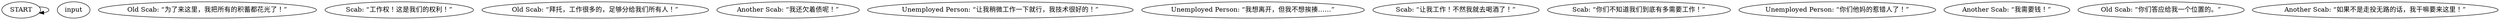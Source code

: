 # GATES / SCAB barks six
# a whole bunch of scab barks for a location somewhere
# ==================================================
digraph G {
	  0 [label="START"];
	  1 [label="input"];
	  2 [label="Old Scab: “为了来这里，我把所有的积蓄都花光了！”"];
	  3 [label="Scab: “工作权！这是我们的权利！”"];
	  4 [label="Old Scab: “拜托，工作很多的，足够分给我们所有人！”"];
	  5 [label="Another Scab: “我还欠着债呢！”"];
	  6 [label="Unemployed Person: “让我稍微工作一下就行，我技术很好的！”"];
	  7 [label="Unemployed Person: “我想离开，但我不想挨揍……”"];
	  8 [label="Scab: “让我工作！不然我就去喝酒了！”"];
	  9 [label="Scab: “你们不知道我们到底有多需要工作！”"];
	  10 [label="Unemployed Person: “你们他妈的惹错人了！”"];
	  11 [label="Another Scab: “我需要钱！”"];
	  12 [label="Old Scab: “你们答应给我一个位置的。”"];
	  13 [label="Another Scab: “如果不是走投无路的话，我干嘛要来这里！”"];
	  0 -> 0
}

